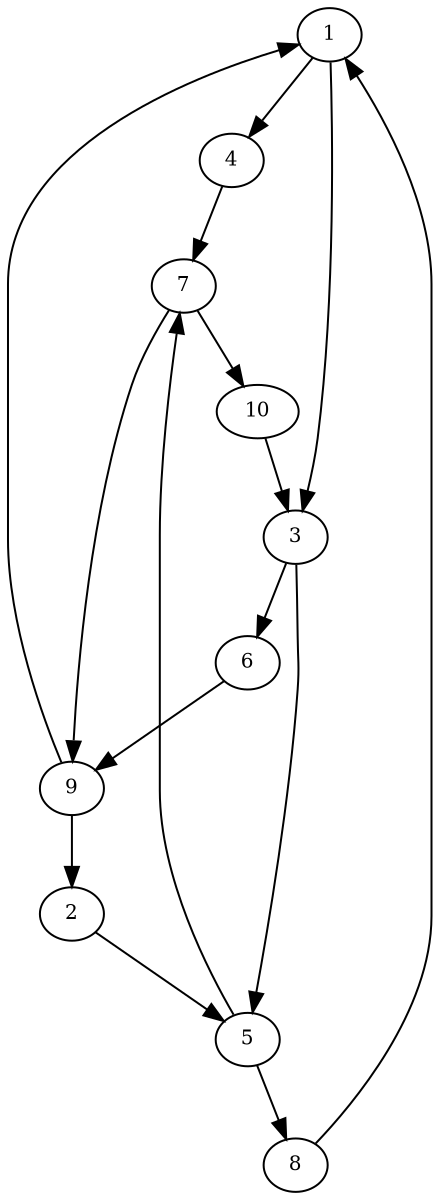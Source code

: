 digraph G {
  size="11.5,8"; node[fontsize=10,height=0.01,width=0.01]; edge[len=3.0];
  1 -> 4;
  1 -> 3;
  2 -> 5;
  3 -> 6;
  3 -> 5;
  4 -> 7;
  5 -> 8;
  5 -> 7;
  6 -> 9;
  7 -> 10;
  7 -> 9;
  8 -> 1;
  9 -> 2;
  9 -> 1;
  10 -> 3;
}
